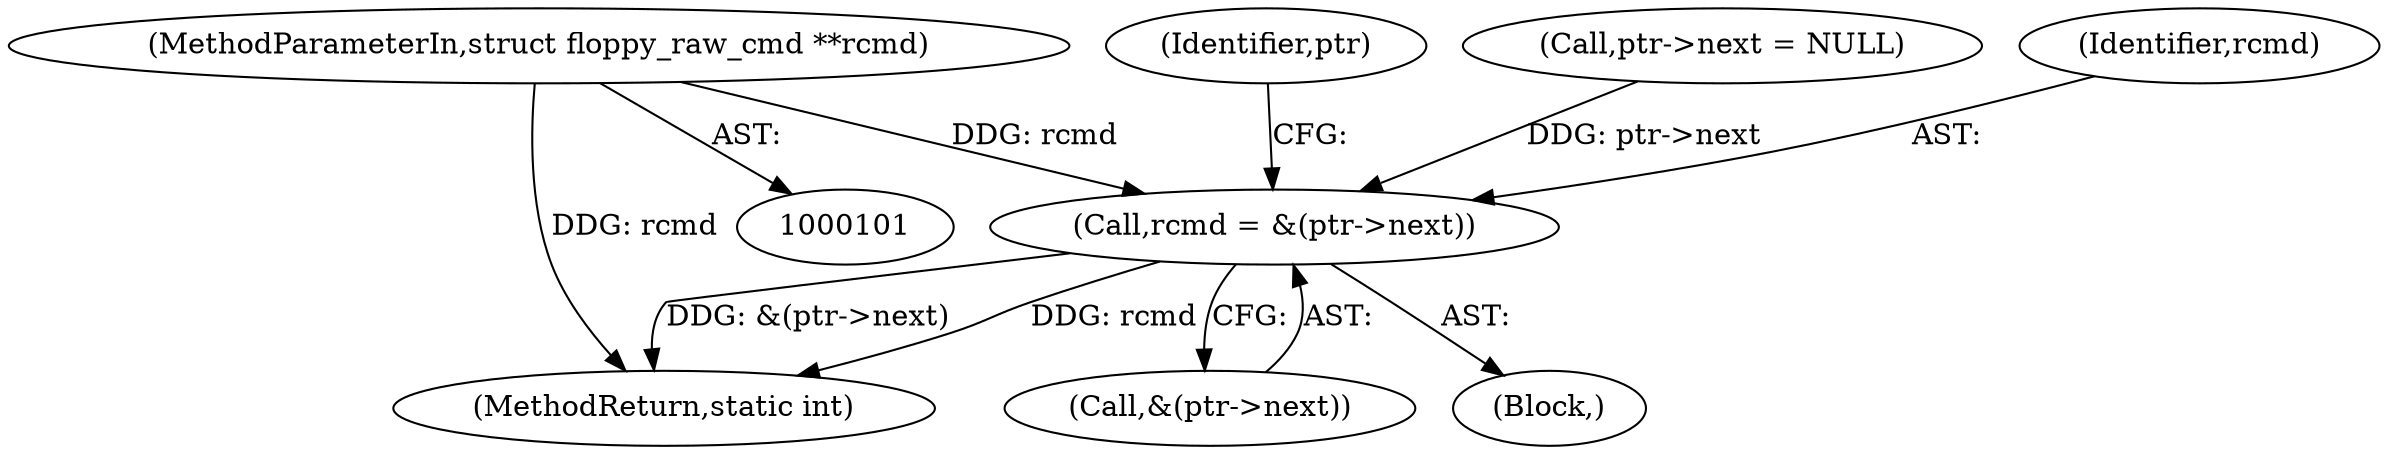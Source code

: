 digraph "0_linux_ef87dbe7614341c2e7bfe8d32fcb7028cc97442c@pointer" {
"1000104" [label="(MethodParameterIn,struct floppy_raw_cmd **rcmd)"];
"1000273" [label="(Call,rcmd = &(ptr->next))"];
"1000104" [label="(MethodParameterIn,struct floppy_raw_cmd **rcmd)"];
"1000272" [label="(Block,)"];
"1000281" [label="(Identifier,ptr)"];
"1000287" [label="(MethodReturn,static int)"];
"1000138" [label="(Call,ptr->next = NULL)"];
"1000273" [label="(Call,rcmd = &(ptr->next))"];
"1000275" [label="(Call,&(ptr->next))"];
"1000274" [label="(Identifier,rcmd)"];
"1000104" -> "1000101"  [label="AST: "];
"1000104" -> "1000287"  [label="DDG: rcmd"];
"1000104" -> "1000273"  [label="DDG: rcmd"];
"1000273" -> "1000272"  [label="AST: "];
"1000273" -> "1000275"  [label="CFG: "];
"1000274" -> "1000273"  [label="AST: "];
"1000275" -> "1000273"  [label="AST: "];
"1000281" -> "1000273"  [label="CFG: "];
"1000273" -> "1000287"  [label="DDG: &(ptr->next)"];
"1000273" -> "1000287"  [label="DDG: rcmd"];
"1000138" -> "1000273"  [label="DDG: ptr->next"];
}
